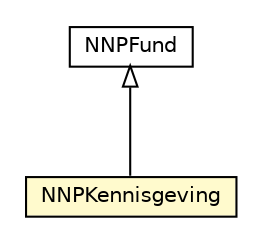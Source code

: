 #!/usr/local/bin/dot
#
# Class diagram 
# Generated by UMLGraph version R5_6-24-gf6e263 (http://www.umlgraph.org/)
#

digraph G {
	edge [fontname="Helvetica",fontsize=10,labelfontname="Helvetica",labelfontsize=10];
	node [fontname="Helvetica",fontsize=10,shape=plaintext];
	nodesep=0.25;
	ranksep=0.5;
	// nl.egem.stuf.sector.bg._0204.NNPKennisgeving
	c122984 [label=<<table title="nl.egem.stuf.sector.bg._0204.NNPKennisgeving" border="0" cellborder="1" cellspacing="0" cellpadding="2" port="p" bgcolor="lemonChiffon" href="./NNPKennisgeving.html">
		<tr><td><table border="0" cellspacing="0" cellpadding="1">
<tr><td align="center" balign="center"> NNPKennisgeving </td></tr>
		</table></td></tr>
		</table>>, URL="./NNPKennisgeving.html", fontname="Helvetica", fontcolor="black", fontsize=10.0];
	// nl.egem.stuf.sector.bg._0204.NNPFund
	c123316 [label=<<table title="nl.egem.stuf.sector.bg._0204.NNPFund" border="0" cellborder="1" cellspacing="0" cellpadding="2" port="p" href="./NNPFund.html">
		<tr><td><table border="0" cellspacing="0" cellpadding="1">
<tr><td align="center" balign="center"> NNPFund </td></tr>
		</table></td></tr>
		</table>>, URL="./NNPFund.html", fontname="Helvetica", fontcolor="black", fontsize=10.0];
	//nl.egem.stuf.sector.bg._0204.NNPKennisgeving extends nl.egem.stuf.sector.bg._0204.NNPFund
	c123316:p -> c122984:p [dir=back,arrowtail=empty];
}

